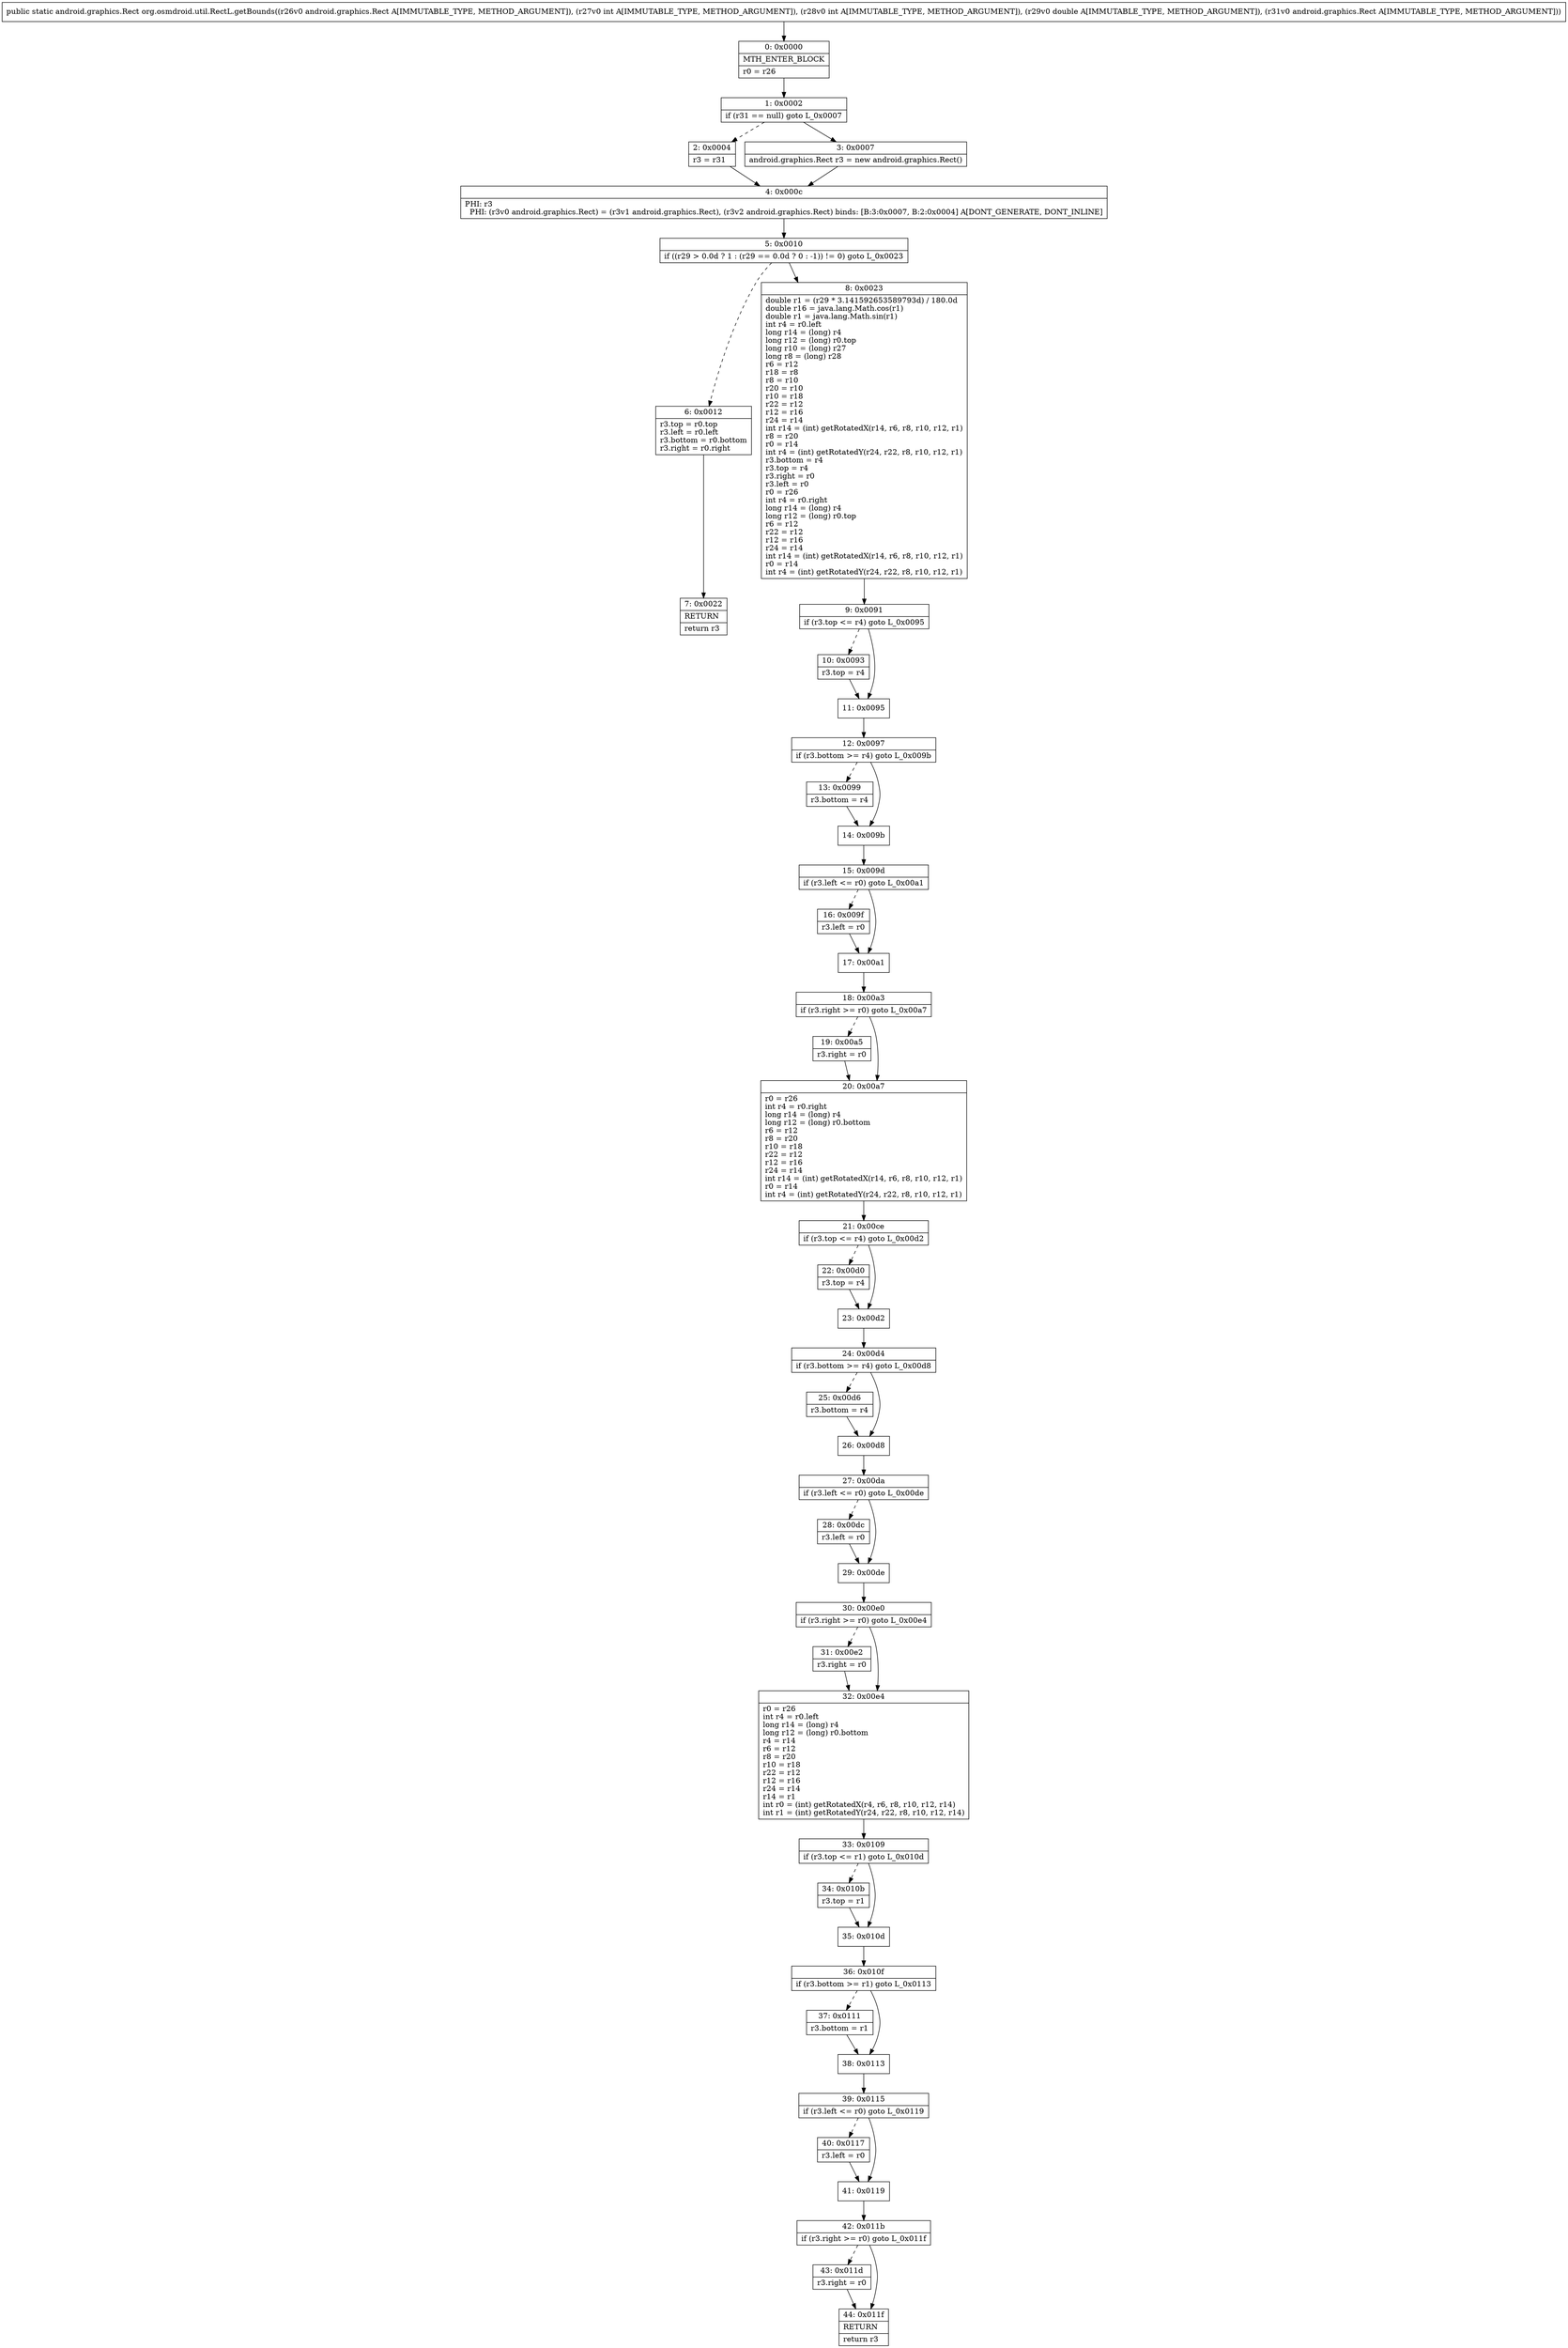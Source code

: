 digraph "CFG fororg.osmdroid.util.RectL.getBounds(Landroid\/graphics\/Rect;IIDLandroid\/graphics\/Rect;)Landroid\/graphics\/Rect;" {
Node_0 [shape=record,label="{0\:\ 0x0000|MTH_ENTER_BLOCK\l|r0 = r26\l}"];
Node_1 [shape=record,label="{1\:\ 0x0002|if (r31 == null) goto L_0x0007\l}"];
Node_2 [shape=record,label="{2\:\ 0x0004|r3 = r31\l}"];
Node_3 [shape=record,label="{3\:\ 0x0007|android.graphics.Rect r3 = new android.graphics.Rect()\l}"];
Node_4 [shape=record,label="{4\:\ 0x000c|PHI: r3 \l  PHI: (r3v0 android.graphics.Rect) = (r3v1 android.graphics.Rect), (r3v2 android.graphics.Rect) binds: [B:3:0x0007, B:2:0x0004] A[DONT_GENERATE, DONT_INLINE]\l}"];
Node_5 [shape=record,label="{5\:\ 0x0010|if ((r29 \> 0.0d ? 1 : (r29 == 0.0d ? 0 : \-1)) != 0) goto L_0x0023\l}"];
Node_6 [shape=record,label="{6\:\ 0x0012|r3.top = r0.top\lr3.left = r0.left\lr3.bottom = r0.bottom\lr3.right = r0.right\l}"];
Node_7 [shape=record,label="{7\:\ 0x0022|RETURN\l|return r3\l}"];
Node_8 [shape=record,label="{8\:\ 0x0023|double r1 = (r29 * 3.141592653589793d) \/ 180.0d\ldouble r16 = java.lang.Math.cos(r1)\ldouble r1 = java.lang.Math.sin(r1)\lint r4 = r0.left\llong r14 = (long) r4\llong r12 = (long) r0.top\llong r10 = (long) r27\llong r8 = (long) r28\lr6 = r12\lr18 = r8\lr8 = r10\lr20 = r10\lr10 = r18\lr22 = r12\lr12 = r16\lr24 = r14\lint r14 = (int) getRotatedX(r14, r6, r8, r10, r12, r1)\lr8 = r20\lr0 = r14\lint r4 = (int) getRotatedY(r24, r22, r8, r10, r12, r1)\lr3.bottom = r4\lr3.top = r4\lr3.right = r0\lr3.left = r0\lr0 = r26\lint r4 = r0.right\llong r14 = (long) r4\llong r12 = (long) r0.top\lr6 = r12\lr22 = r12\lr12 = r16\lr24 = r14\lint r14 = (int) getRotatedX(r14, r6, r8, r10, r12, r1)\lr0 = r14\lint r4 = (int) getRotatedY(r24, r22, r8, r10, r12, r1)\l}"];
Node_9 [shape=record,label="{9\:\ 0x0091|if (r3.top \<= r4) goto L_0x0095\l}"];
Node_10 [shape=record,label="{10\:\ 0x0093|r3.top = r4\l}"];
Node_11 [shape=record,label="{11\:\ 0x0095}"];
Node_12 [shape=record,label="{12\:\ 0x0097|if (r3.bottom \>= r4) goto L_0x009b\l}"];
Node_13 [shape=record,label="{13\:\ 0x0099|r3.bottom = r4\l}"];
Node_14 [shape=record,label="{14\:\ 0x009b}"];
Node_15 [shape=record,label="{15\:\ 0x009d|if (r3.left \<= r0) goto L_0x00a1\l}"];
Node_16 [shape=record,label="{16\:\ 0x009f|r3.left = r0\l}"];
Node_17 [shape=record,label="{17\:\ 0x00a1}"];
Node_18 [shape=record,label="{18\:\ 0x00a3|if (r3.right \>= r0) goto L_0x00a7\l}"];
Node_19 [shape=record,label="{19\:\ 0x00a5|r3.right = r0\l}"];
Node_20 [shape=record,label="{20\:\ 0x00a7|r0 = r26\lint r4 = r0.right\llong r14 = (long) r4\llong r12 = (long) r0.bottom\lr6 = r12\lr8 = r20\lr10 = r18\lr22 = r12\lr12 = r16\lr24 = r14\lint r14 = (int) getRotatedX(r14, r6, r8, r10, r12, r1)\lr0 = r14\lint r4 = (int) getRotatedY(r24, r22, r8, r10, r12, r1)\l}"];
Node_21 [shape=record,label="{21\:\ 0x00ce|if (r3.top \<= r4) goto L_0x00d2\l}"];
Node_22 [shape=record,label="{22\:\ 0x00d0|r3.top = r4\l}"];
Node_23 [shape=record,label="{23\:\ 0x00d2}"];
Node_24 [shape=record,label="{24\:\ 0x00d4|if (r3.bottom \>= r4) goto L_0x00d8\l}"];
Node_25 [shape=record,label="{25\:\ 0x00d6|r3.bottom = r4\l}"];
Node_26 [shape=record,label="{26\:\ 0x00d8}"];
Node_27 [shape=record,label="{27\:\ 0x00da|if (r3.left \<= r0) goto L_0x00de\l}"];
Node_28 [shape=record,label="{28\:\ 0x00dc|r3.left = r0\l}"];
Node_29 [shape=record,label="{29\:\ 0x00de}"];
Node_30 [shape=record,label="{30\:\ 0x00e0|if (r3.right \>= r0) goto L_0x00e4\l}"];
Node_31 [shape=record,label="{31\:\ 0x00e2|r3.right = r0\l}"];
Node_32 [shape=record,label="{32\:\ 0x00e4|r0 = r26\lint r4 = r0.left\llong r14 = (long) r4\llong r12 = (long) r0.bottom\lr4 = r14\lr6 = r12\lr8 = r20\lr10 = r18\lr22 = r12\lr12 = r16\lr24 = r14\lr14 = r1\lint r0 = (int) getRotatedX(r4, r6, r8, r10, r12, r14)\lint r1 = (int) getRotatedY(r24, r22, r8, r10, r12, r14)\l}"];
Node_33 [shape=record,label="{33\:\ 0x0109|if (r3.top \<= r1) goto L_0x010d\l}"];
Node_34 [shape=record,label="{34\:\ 0x010b|r3.top = r1\l}"];
Node_35 [shape=record,label="{35\:\ 0x010d}"];
Node_36 [shape=record,label="{36\:\ 0x010f|if (r3.bottom \>= r1) goto L_0x0113\l}"];
Node_37 [shape=record,label="{37\:\ 0x0111|r3.bottom = r1\l}"];
Node_38 [shape=record,label="{38\:\ 0x0113}"];
Node_39 [shape=record,label="{39\:\ 0x0115|if (r3.left \<= r0) goto L_0x0119\l}"];
Node_40 [shape=record,label="{40\:\ 0x0117|r3.left = r0\l}"];
Node_41 [shape=record,label="{41\:\ 0x0119}"];
Node_42 [shape=record,label="{42\:\ 0x011b|if (r3.right \>= r0) goto L_0x011f\l}"];
Node_43 [shape=record,label="{43\:\ 0x011d|r3.right = r0\l}"];
Node_44 [shape=record,label="{44\:\ 0x011f|RETURN\l|return r3\l}"];
MethodNode[shape=record,label="{public static android.graphics.Rect org.osmdroid.util.RectL.getBounds((r26v0 android.graphics.Rect A[IMMUTABLE_TYPE, METHOD_ARGUMENT]), (r27v0 int A[IMMUTABLE_TYPE, METHOD_ARGUMENT]), (r28v0 int A[IMMUTABLE_TYPE, METHOD_ARGUMENT]), (r29v0 double A[IMMUTABLE_TYPE, METHOD_ARGUMENT]), (r31v0 android.graphics.Rect A[IMMUTABLE_TYPE, METHOD_ARGUMENT])) }"];
MethodNode -> Node_0;
Node_0 -> Node_1;
Node_1 -> Node_2[style=dashed];
Node_1 -> Node_3;
Node_2 -> Node_4;
Node_3 -> Node_4;
Node_4 -> Node_5;
Node_5 -> Node_6[style=dashed];
Node_5 -> Node_8;
Node_6 -> Node_7;
Node_8 -> Node_9;
Node_9 -> Node_10[style=dashed];
Node_9 -> Node_11;
Node_10 -> Node_11;
Node_11 -> Node_12;
Node_12 -> Node_13[style=dashed];
Node_12 -> Node_14;
Node_13 -> Node_14;
Node_14 -> Node_15;
Node_15 -> Node_16[style=dashed];
Node_15 -> Node_17;
Node_16 -> Node_17;
Node_17 -> Node_18;
Node_18 -> Node_19[style=dashed];
Node_18 -> Node_20;
Node_19 -> Node_20;
Node_20 -> Node_21;
Node_21 -> Node_22[style=dashed];
Node_21 -> Node_23;
Node_22 -> Node_23;
Node_23 -> Node_24;
Node_24 -> Node_25[style=dashed];
Node_24 -> Node_26;
Node_25 -> Node_26;
Node_26 -> Node_27;
Node_27 -> Node_28[style=dashed];
Node_27 -> Node_29;
Node_28 -> Node_29;
Node_29 -> Node_30;
Node_30 -> Node_31[style=dashed];
Node_30 -> Node_32;
Node_31 -> Node_32;
Node_32 -> Node_33;
Node_33 -> Node_34[style=dashed];
Node_33 -> Node_35;
Node_34 -> Node_35;
Node_35 -> Node_36;
Node_36 -> Node_37[style=dashed];
Node_36 -> Node_38;
Node_37 -> Node_38;
Node_38 -> Node_39;
Node_39 -> Node_40[style=dashed];
Node_39 -> Node_41;
Node_40 -> Node_41;
Node_41 -> Node_42;
Node_42 -> Node_43[style=dashed];
Node_42 -> Node_44;
Node_43 -> Node_44;
}

